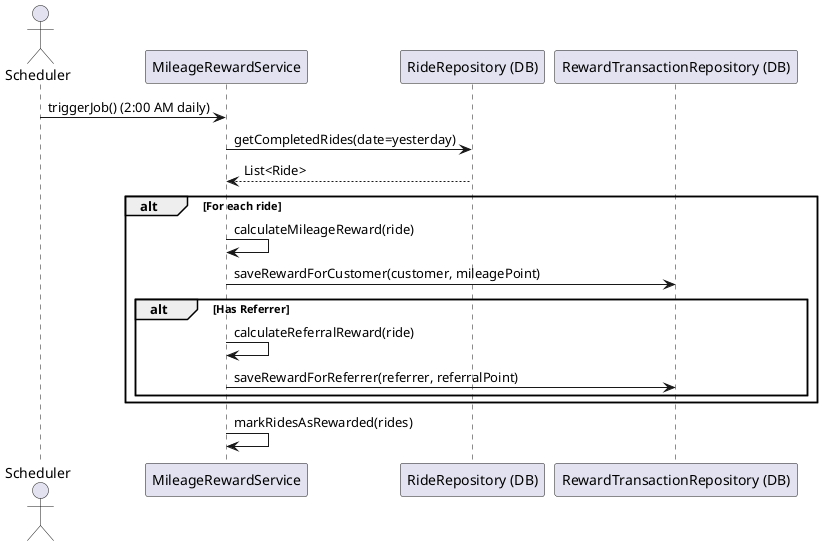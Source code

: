 @startuml
actor Scheduler
participant "MileageRewardService" as Service
participant "RideRepository (DB)" as RideRepo
participant "RewardTransactionRepository (DB)" as RewardRepo

Scheduler -> Service : triggerJob() (2:00 AM daily)
Service -> RideRepo : getCompletedRides(date=yesterday)
RideRepo --> Service : List<Ride>
alt For each ride
    Service -> Service : calculateMileageReward(ride)
    Service -> RewardRepo : saveRewardForCustomer(customer, mileagePoint)
    alt Has Referrer
        Service -> Service : calculateReferralReward(ride)
        Service -> RewardRepo : saveRewardForReferrer(referrer, referralPoint)
    end
end
Service -> Service : markRidesAsRewarded(rides)
@enduml
